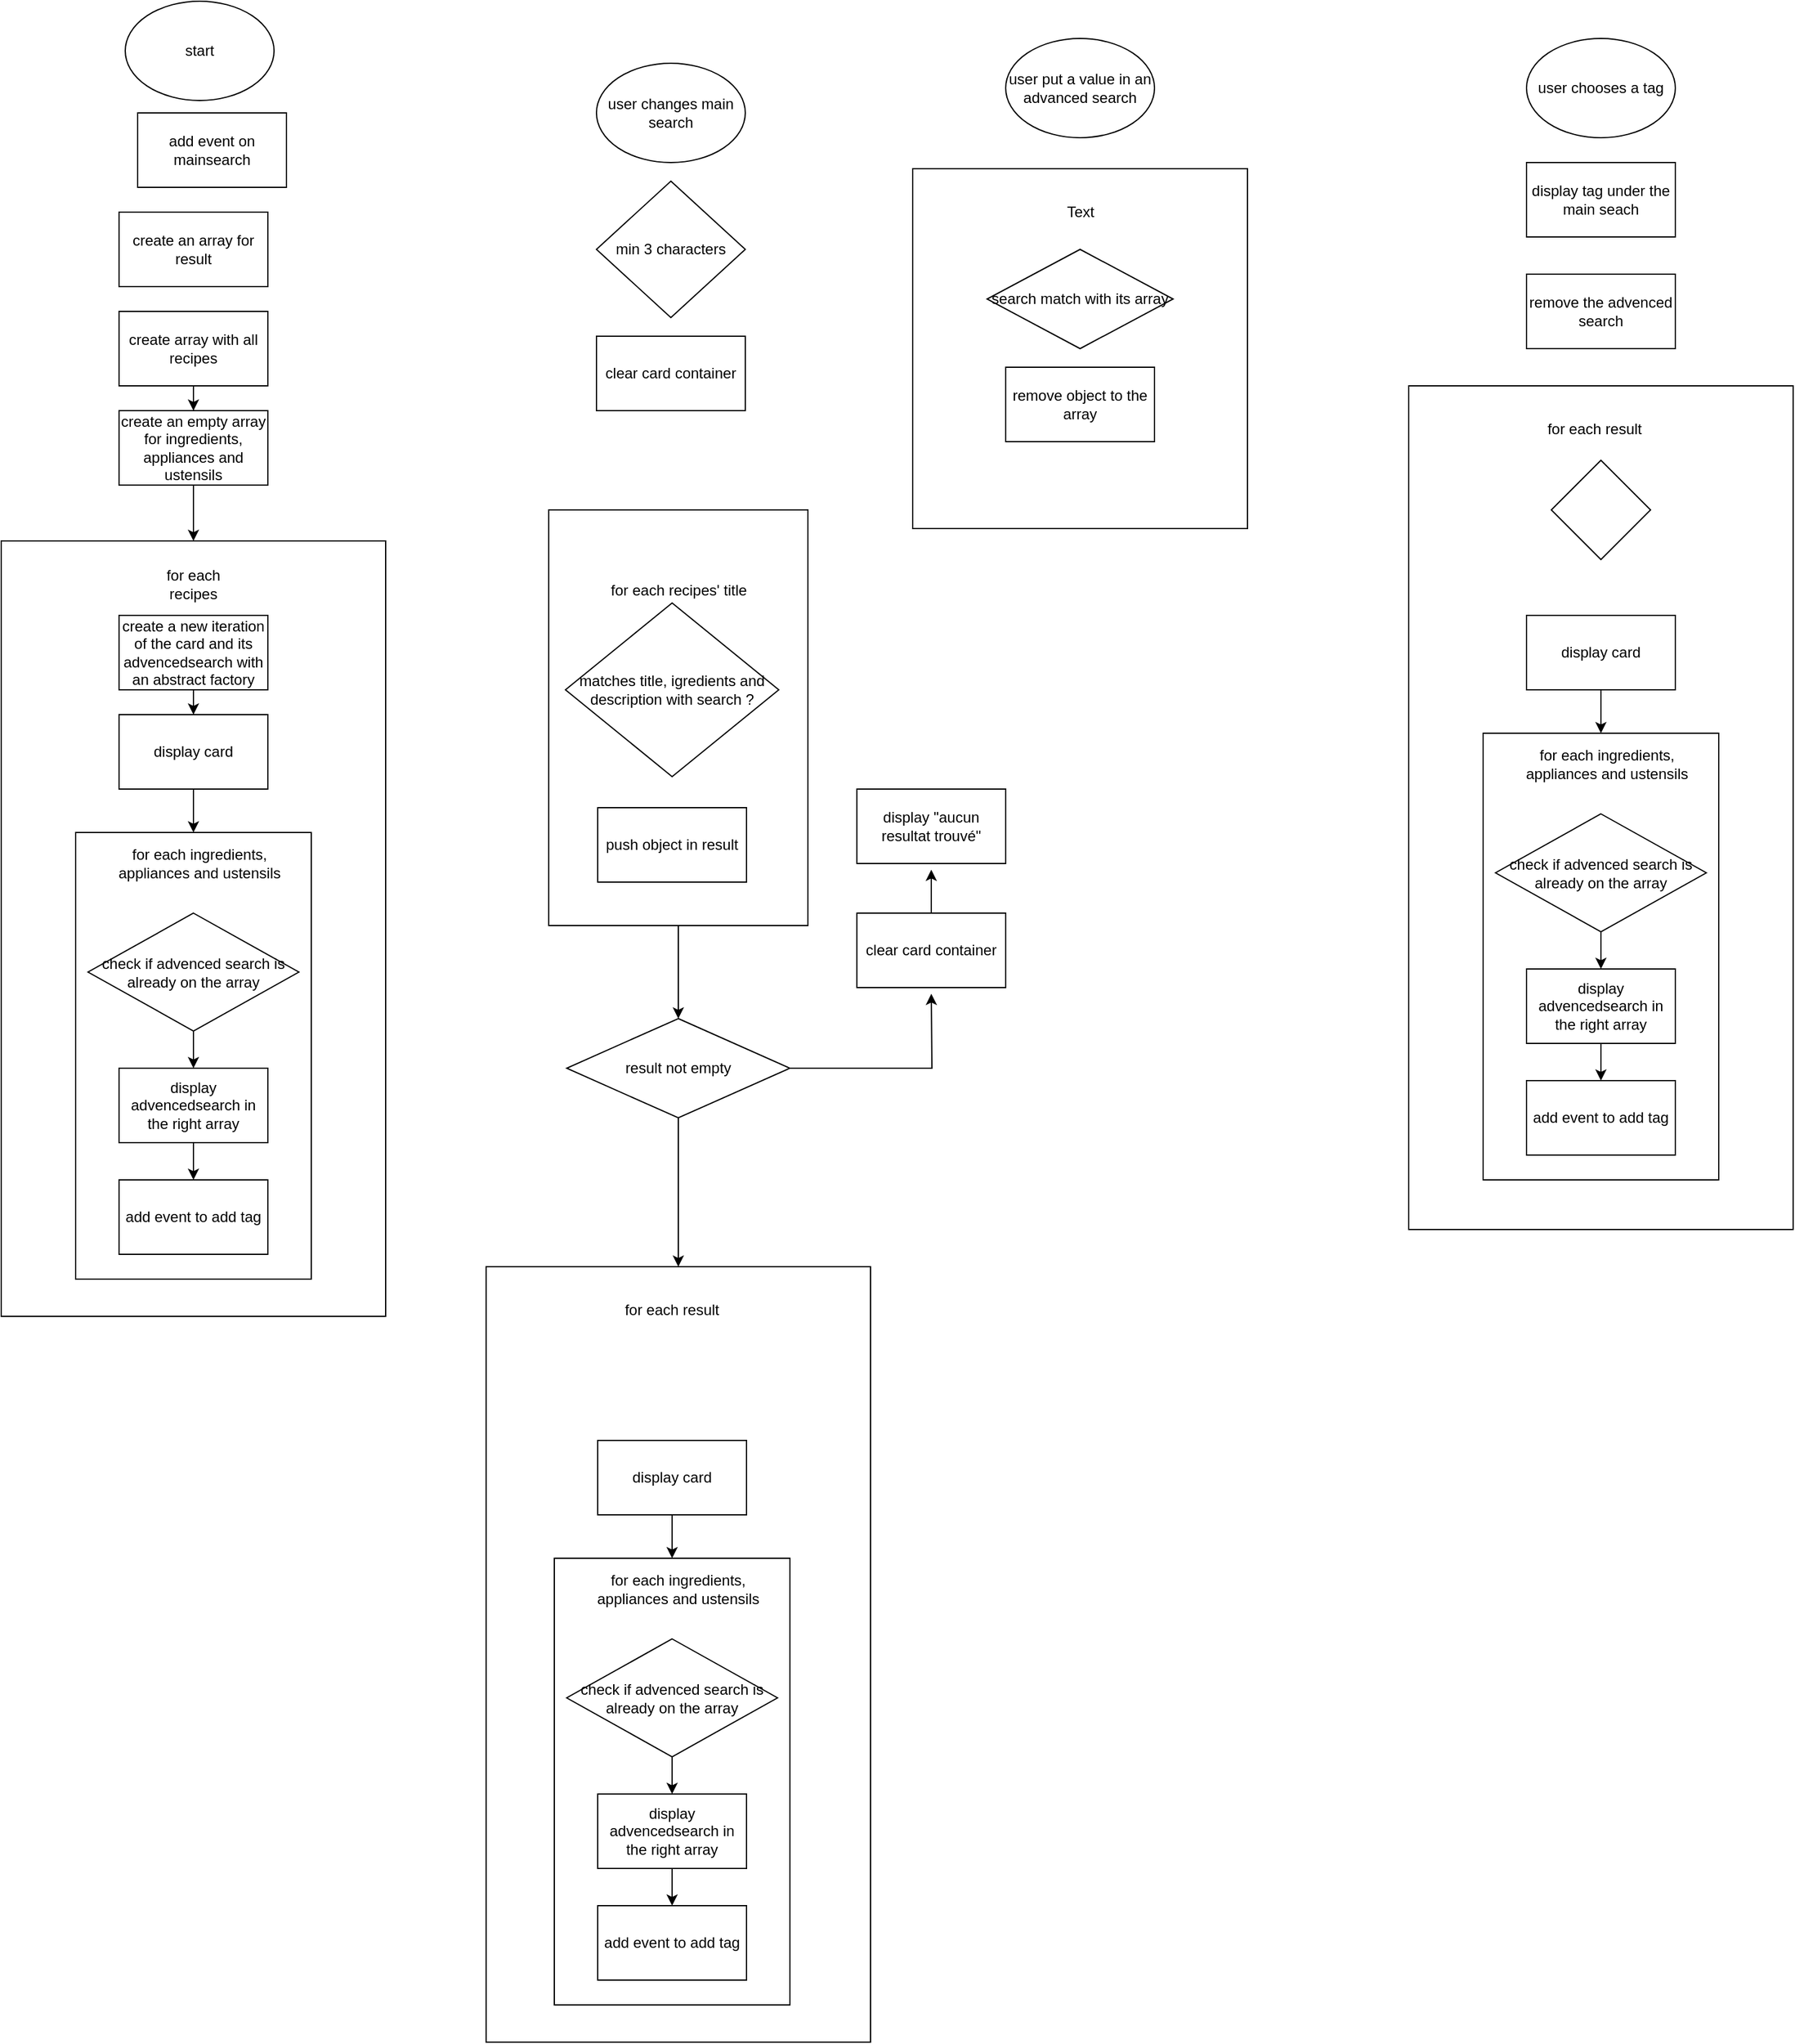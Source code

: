 <mxfile version="20.0.1" type="github">
  <diagram id="KbriIt30uOO37H-ZtImf" name="Page-1">
    <mxGraphModel dx="2417" dy="793" grid="1" gridSize="10" guides="1" tooltips="1" connect="1" arrows="1" fold="1" page="1" pageScale="1" pageWidth="827" pageHeight="1169" math="0" shadow="0">
      <root>
        <mxCell id="0" />
        <mxCell id="1" parent="0" />
        <mxCell id="mqzrhjDpJZkHIh7zGOP2-17" style="edgeStyle=orthogonalEdgeStyle;rounded=0;orthogonalLoop=1;jettySize=auto;html=1;entryX=0.5;entryY=0;entryDx=0;entryDy=0;" parent="1" source="mqzrhjDpJZkHIh7zGOP2-1" target="mqzrhjDpJZkHIh7zGOP2-12" edge="1">
          <mxGeometry relative="1" as="geometry" />
        </mxCell>
        <mxCell id="mqzrhjDpJZkHIh7zGOP2-1" value="&lt;div&gt;create array with all recipes&lt;/div&gt;" style="rounded=0;whiteSpace=wrap;html=1;" parent="1" vertex="1">
          <mxGeometry x="-695" y="280" width="120" height="60" as="geometry" />
        </mxCell>
        <mxCell id="mqzrhjDpJZkHIh7zGOP2-3" value="" style="rounded=0;whiteSpace=wrap;html=1;" parent="1" vertex="1">
          <mxGeometry x="-790" y="465" width="310" height="625" as="geometry" />
        </mxCell>
        <mxCell id="mqzrhjDpJZkHIh7zGOP2-5" value="for each recipes" style="text;html=1;strokeColor=none;fillColor=none;align=center;verticalAlign=middle;whiteSpace=wrap;rounded=0;" parent="1" vertex="1">
          <mxGeometry x="-675" y="485" width="80" height="30" as="geometry" />
        </mxCell>
        <mxCell id="mqzrhjDpJZkHIh7zGOP2-19" style="edgeStyle=orthogonalEdgeStyle;rounded=0;orthogonalLoop=1;jettySize=auto;html=1;entryX=0.5;entryY=0;entryDx=0;entryDy=0;" parent="1" source="mqzrhjDpJZkHIh7zGOP2-6" target="mqzrhjDpJZkHIh7zGOP2-8" edge="1">
          <mxGeometry relative="1" as="geometry" />
        </mxCell>
        <mxCell id="mqzrhjDpJZkHIh7zGOP2-6" value="create a new iteration of the card and its advencedsearch with an abstract factory " style="rounded=0;whiteSpace=wrap;html=1;" parent="1" vertex="1">
          <mxGeometry x="-695" y="525" width="120" height="60" as="geometry" />
        </mxCell>
        <mxCell id="mqzrhjDpJZkHIh7zGOP2-20" style="edgeStyle=orthogonalEdgeStyle;rounded=0;orthogonalLoop=1;jettySize=auto;html=1;entryX=0.5;entryY=0;entryDx=0;entryDy=0;" parent="1" source="mqzrhjDpJZkHIh7zGOP2-8" target="mqzrhjDpJZkHIh7zGOP2-14" edge="1">
          <mxGeometry relative="1" as="geometry" />
        </mxCell>
        <mxCell id="mqzrhjDpJZkHIh7zGOP2-8" value="display card" style="rounded=0;whiteSpace=wrap;html=1;" parent="1" vertex="1">
          <mxGeometry x="-695" y="605" width="120" height="60" as="geometry" />
        </mxCell>
        <mxCell id="mqzrhjDpJZkHIh7zGOP2-14" value="" style="rounded=0;whiteSpace=wrap;html=1;" parent="1" vertex="1">
          <mxGeometry x="-730" y="700" width="190" height="360" as="geometry" />
        </mxCell>
        <mxCell id="mqzrhjDpJZkHIh7zGOP2-22" style="edgeStyle=orthogonalEdgeStyle;rounded=0;orthogonalLoop=1;jettySize=auto;html=1;" parent="1" source="mqzrhjDpJZkHIh7zGOP2-9" target="mqzrhjDpJZkHIh7zGOP2-16" edge="1">
          <mxGeometry relative="1" as="geometry" />
        </mxCell>
        <mxCell id="mqzrhjDpJZkHIh7zGOP2-9" value="display advencedsearch in the right array" style="rounded=0;whiteSpace=wrap;html=1;" parent="1" vertex="1">
          <mxGeometry x="-695" y="890" width="120" height="60" as="geometry" />
        </mxCell>
        <mxCell id="mqzrhjDpJZkHIh7zGOP2-21" style="edgeStyle=orthogonalEdgeStyle;rounded=0;orthogonalLoop=1;jettySize=auto;html=1;" parent="1" source="mqzrhjDpJZkHIh7zGOP2-11" target="mqzrhjDpJZkHIh7zGOP2-9" edge="1">
          <mxGeometry relative="1" as="geometry" />
        </mxCell>
        <mxCell id="mqzrhjDpJZkHIh7zGOP2-11" value="check if advenced search is already on the array" style="rhombus;whiteSpace=wrap;html=1;" parent="1" vertex="1">
          <mxGeometry x="-720" y="765" width="170" height="95" as="geometry" />
        </mxCell>
        <mxCell id="mqzrhjDpJZkHIh7zGOP2-18" style="edgeStyle=orthogonalEdgeStyle;rounded=0;orthogonalLoop=1;jettySize=auto;html=1;entryX=0.5;entryY=0;entryDx=0;entryDy=0;" parent="1" source="mqzrhjDpJZkHIh7zGOP2-12" target="mqzrhjDpJZkHIh7zGOP2-3" edge="1">
          <mxGeometry relative="1" as="geometry" />
        </mxCell>
        <mxCell id="mqzrhjDpJZkHIh7zGOP2-12" value="create an empty array for ingredients, appliances and ustensils" style="rounded=0;whiteSpace=wrap;html=1;" parent="1" vertex="1">
          <mxGeometry x="-695" y="360" width="120" height="60" as="geometry" />
        </mxCell>
        <mxCell id="mqzrhjDpJZkHIh7zGOP2-15" value="for each ingredients, appliances and ustensils" style="text;html=1;strokeColor=none;fillColor=none;align=center;verticalAlign=middle;whiteSpace=wrap;rounded=0;" parent="1" vertex="1">
          <mxGeometry x="-705" y="710" width="150" height="30" as="geometry" />
        </mxCell>
        <mxCell id="mqzrhjDpJZkHIh7zGOP2-16" value="add event to add tag" style="rounded=0;whiteSpace=wrap;html=1;" parent="1" vertex="1">
          <mxGeometry x="-695" y="980" width="120" height="60" as="geometry" />
        </mxCell>
        <mxCell id="mqzrhjDpJZkHIh7zGOP2-23" value="create an array for result" style="rounded=0;whiteSpace=wrap;html=1;" parent="1" vertex="1">
          <mxGeometry x="-695" y="200" width="120" height="60" as="geometry" />
        </mxCell>
        <mxCell id="mqzrhjDpJZkHIh7zGOP2-53" style="edgeStyle=orthogonalEdgeStyle;rounded=0;orthogonalLoop=1;jettySize=auto;html=1;exitX=0.5;exitY=1;exitDx=0;exitDy=0;entryX=0.5;entryY=0;entryDx=0;entryDy=0;" parent="1" source="mqzrhjDpJZkHIh7zGOP2-24" target="mqzrhjDpJZkHIh7zGOP2-35" edge="1">
          <mxGeometry relative="1" as="geometry" />
        </mxCell>
        <mxCell id="mqzrhjDpJZkHIh7zGOP2-24" value="" style="rounded=0;whiteSpace=wrap;html=1;" parent="1" vertex="1">
          <mxGeometry x="-348.5" y="440" width="209" height="335" as="geometry" />
        </mxCell>
        <mxCell id="mqzrhjDpJZkHIh7zGOP2-25" value="user changes main search" style="ellipse;whiteSpace=wrap;html=1;" parent="1" vertex="1">
          <mxGeometry x="-310" y="80" width="120" height="80" as="geometry" />
        </mxCell>
        <mxCell id="mqzrhjDpJZkHIh7zGOP2-26" value="min 3 characters" style="rhombus;whiteSpace=wrap;html=1;" parent="1" vertex="1">
          <mxGeometry x="-310" y="175" width="120" height="110" as="geometry" />
        </mxCell>
        <mxCell id="mqzrhjDpJZkHIh7zGOP2-28" value="start" style="ellipse;whiteSpace=wrap;html=1;" parent="1" vertex="1">
          <mxGeometry x="-690" y="30" width="120" height="80" as="geometry" />
        </mxCell>
        <mxCell id="mqzrhjDpJZkHIh7zGOP2-29" value="add event on mainsearch" style="rounded=0;whiteSpace=wrap;html=1;" parent="1" vertex="1">
          <mxGeometry x="-680" y="120" width="120" height="60" as="geometry" />
        </mxCell>
        <mxCell id="mqzrhjDpJZkHIh7zGOP2-30" value="for each recipes&#39; title" style="text;html=1;strokeColor=none;fillColor=none;align=center;verticalAlign=middle;whiteSpace=wrap;rounded=0;" parent="1" vertex="1">
          <mxGeometry x="-308.5" y="490" width="129" height="30" as="geometry" />
        </mxCell>
        <mxCell id="mqzrhjDpJZkHIh7zGOP2-33" value="matches title, igredients and description with search ?" style="rhombus;whiteSpace=wrap;html=1;" parent="1" vertex="1">
          <mxGeometry x="-335" y="515" width="172" height="140" as="geometry" />
        </mxCell>
        <mxCell id="mqzrhjDpJZkHIh7zGOP2-34" value="push object in result" style="rounded=0;whiteSpace=wrap;html=1;" parent="1" vertex="1">
          <mxGeometry x="-309" y="680" width="120" height="60" as="geometry" />
        </mxCell>
        <mxCell id="mqzrhjDpJZkHIh7zGOP2-51" style="edgeStyle=orthogonalEdgeStyle;rounded=0;orthogonalLoop=1;jettySize=auto;html=1;" parent="1" source="mqzrhjDpJZkHIh7zGOP2-35" edge="1">
          <mxGeometry relative="1" as="geometry">
            <mxPoint x="-40" y="830" as="targetPoint" />
          </mxGeometry>
        </mxCell>
        <mxCell id="mqzrhjDpJZkHIh7zGOP2-52" style="edgeStyle=orthogonalEdgeStyle;rounded=0;orthogonalLoop=1;jettySize=auto;html=1;entryX=0.5;entryY=0;entryDx=0;entryDy=0;" parent="1" source="mqzrhjDpJZkHIh7zGOP2-35" target="mqzrhjDpJZkHIh7zGOP2-36" edge="1">
          <mxGeometry relative="1" as="geometry" />
        </mxCell>
        <mxCell id="mqzrhjDpJZkHIh7zGOP2-35" value="result not empty" style="rhombus;whiteSpace=wrap;html=1;" parent="1" vertex="1">
          <mxGeometry x="-334" y="850" width="180" height="80" as="geometry" />
        </mxCell>
        <mxCell id="mqzrhjDpJZkHIh7zGOP2-36" value="" style="rounded=0;whiteSpace=wrap;html=1;" parent="1" vertex="1">
          <mxGeometry x="-399" y="1050" width="310" height="625" as="geometry" />
        </mxCell>
        <mxCell id="mqzrhjDpJZkHIh7zGOP2-37" value="for each result" style="text;html=1;strokeColor=none;fillColor=none;align=center;verticalAlign=middle;whiteSpace=wrap;rounded=0;" parent="1" vertex="1">
          <mxGeometry x="-289" y="1070" width="80" height="30" as="geometry" />
        </mxCell>
        <mxCell id="mqzrhjDpJZkHIh7zGOP2-40" style="edgeStyle=orthogonalEdgeStyle;rounded=0;orthogonalLoop=1;jettySize=auto;html=1;entryX=0.5;entryY=0;entryDx=0;entryDy=0;" parent="1" source="mqzrhjDpJZkHIh7zGOP2-41" target="mqzrhjDpJZkHIh7zGOP2-42" edge="1">
          <mxGeometry relative="1" as="geometry" />
        </mxCell>
        <mxCell id="mqzrhjDpJZkHIh7zGOP2-41" value="display card" style="rounded=0;whiteSpace=wrap;html=1;" parent="1" vertex="1">
          <mxGeometry x="-309" y="1190" width="120" height="60" as="geometry" />
        </mxCell>
        <mxCell id="mqzrhjDpJZkHIh7zGOP2-42" value="" style="rounded=0;whiteSpace=wrap;html=1;" parent="1" vertex="1">
          <mxGeometry x="-344" y="1285" width="190" height="360" as="geometry" />
        </mxCell>
        <mxCell id="mqzrhjDpJZkHIh7zGOP2-43" style="edgeStyle=orthogonalEdgeStyle;rounded=0;orthogonalLoop=1;jettySize=auto;html=1;" parent="1" source="mqzrhjDpJZkHIh7zGOP2-44" target="mqzrhjDpJZkHIh7zGOP2-48" edge="1">
          <mxGeometry relative="1" as="geometry" />
        </mxCell>
        <mxCell id="mqzrhjDpJZkHIh7zGOP2-44" value="display advencedsearch in the right array" style="rounded=0;whiteSpace=wrap;html=1;" parent="1" vertex="1">
          <mxGeometry x="-309" y="1475" width="120" height="60" as="geometry" />
        </mxCell>
        <mxCell id="mqzrhjDpJZkHIh7zGOP2-45" style="edgeStyle=orthogonalEdgeStyle;rounded=0;orthogonalLoop=1;jettySize=auto;html=1;" parent="1" source="mqzrhjDpJZkHIh7zGOP2-46" target="mqzrhjDpJZkHIh7zGOP2-44" edge="1">
          <mxGeometry relative="1" as="geometry" />
        </mxCell>
        <mxCell id="mqzrhjDpJZkHIh7zGOP2-46" value="check if advenced search is already on the array" style="rhombus;whiteSpace=wrap;html=1;" parent="1" vertex="1">
          <mxGeometry x="-334" y="1350" width="170" height="95" as="geometry" />
        </mxCell>
        <mxCell id="mqzrhjDpJZkHIh7zGOP2-47" value="for each ingredients, appliances and ustensils" style="text;html=1;strokeColor=none;fillColor=none;align=center;verticalAlign=middle;whiteSpace=wrap;rounded=0;" parent="1" vertex="1">
          <mxGeometry x="-319" y="1295" width="150" height="30" as="geometry" />
        </mxCell>
        <mxCell id="mqzrhjDpJZkHIh7zGOP2-48" value="add event to add tag" style="rounded=0;whiteSpace=wrap;html=1;" parent="1" vertex="1">
          <mxGeometry x="-309" y="1565" width="120" height="60" as="geometry" />
        </mxCell>
        <mxCell id="mqzrhjDpJZkHIh7zGOP2-54" style="edgeStyle=orthogonalEdgeStyle;rounded=0;orthogonalLoop=1;jettySize=auto;html=1;" parent="1" source="mqzrhjDpJZkHIh7zGOP2-49" edge="1">
          <mxGeometry relative="1" as="geometry">
            <mxPoint x="-40" y="730" as="targetPoint" />
          </mxGeometry>
        </mxCell>
        <mxCell id="mqzrhjDpJZkHIh7zGOP2-49" value="clear card container" style="rounded=0;whiteSpace=wrap;html=1;" parent="1" vertex="1">
          <mxGeometry x="-100" y="765" width="120" height="60" as="geometry" />
        </mxCell>
        <mxCell id="mqzrhjDpJZkHIh7zGOP2-50" value="display &quot;aucun resultat trouvé&quot;" style="rounded=0;whiteSpace=wrap;html=1;" parent="1" vertex="1">
          <mxGeometry x="-100" y="665" width="120" height="60" as="geometry" />
        </mxCell>
        <mxCell id="mqzrhjDpJZkHIh7zGOP2-55" value="clear card container" style="rounded=0;whiteSpace=wrap;html=1;" parent="1" vertex="1">
          <mxGeometry x="-310" y="300" width="120" height="60" as="geometry" />
        </mxCell>
        <mxCell id="fjJYmc49j2NE75L-PbKI-1" value="user put a value in an advanced search" style="ellipse;whiteSpace=wrap;html=1;" vertex="1" parent="1">
          <mxGeometry x="20" y="60" width="120" height="80" as="geometry" />
        </mxCell>
        <mxCell id="fjJYmc49j2NE75L-PbKI-5" value="" style="rounded=0;whiteSpace=wrap;html=1;" vertex="1" parent="1">
          <mxGeometry x="-55" y="165" width="270" height="290" as="geometry" />
        </mxCell>
        <mxCell id="fjJYmc49j2NE75L-PbKI-4" value="search match with its array" style="rhombus;whiteSpace=wrap;html=1;" vertex="1" parent="1">
          <mxGeometry x="5" y="230" width="150" height="80" as="geometry" />
        </mxCell>
        <mxCell id="fjJYmc49j2NE75L-PbKI-6" value="remove object to the array" style="rounded=0;whiteSpace=wrap;html=1;" vertex="1" parent="1">
          <mxGeometry x="20" y="325" width="120" height="60" as="geometry" />
        </mxCell>
        <mxCell id="fjJYmc49j2NE75L-PbKI-7" value="Text" style="text;html=1;strokeColor=none;fillColor=none;align=center;verticalAlign=middle;whiteSpace=wrap;rounded=0;" vertex="1" parent="1">
          <mxGeometry x="22.5" y="185" width="115" height="30" as="geometry" />
        </mxCell>
        <mxCell id="fjJYmc49j2NE75L-PbKI-9" value="user chooses a tag" style="ellipse;whiteSpace=wrap;html=1;" vertex="1" parent="1">
          <mxGeometry x="440" y="60" width="120" height="80" as="geometry" />
        </mxCell>
        <mxCell id="fjJYmc49j2NE75L-PbKI-11" value="display tag under the main seach " style="rounded=0;whiteSpace=wrap;html=1;" vertex="1" parent="1">
          <mxGeometry x="440" y="160" width="120" height="60" as="geometry" />
        </mxCell>
        <mxCell id="fjJYmc49j2NE75L-PbKI-12" value="remove the advenced search" style="rounded=0;whiteSpace=wrap;html=1;" vertex="1" parent="1">
          <mxGeometry x="440" y="250" width="120" height="60" as="geometry" />
        </mxCell>
        <mxCell id="fjJYmc49j2NE75L-PbKI-26" value="" style="rounded=0;whiteSpace=wrap;html=1;" vertex="1" parent="1">
          <mxGeometry x="345" y="340" width="310" height="680" as="geometry" />
        </mxCell>
        <mxCell id="fjJYmc49j2NE75L-PbKI-27" value="for each result" style="text;html=1;strokeColor=none;fillColor=none;align=center;verticalAlign=middle;whiteSpace=wrap;rounded=0;" vertex="1" parent="1">
          <mxGeometry x="455" y="360" width="80" height="30" as="geometry" />
        </mxCell>
        <mxCell id="fjJYmc49j2NE75L-PbKI-30" style="edgeStyle=orthogonalEdgeStyle;rounded=0;orthogonalLoop=1;jettySize=auto;html=1;entryX=0.5;entryY=0;entryDx=0;entryDy=0;" edge="1" parent="1" source="fjJYmc49j2NE75L-PbKI-31" target="fjJYmc49j2NE75L-PbKI-32">
          <mxGeometry relative="1" as="geometry" />
        </mxCell>
        <mxCell id="fjJYmc49j2NE75L-PbKI-31" value="display card" style="rounded=0;whiteSpace=wrap;html=1;" vertex="1" parent="1">
          <mxGeometry x="440" y="525" width="120" height="60" as="geometry" />
        </mxCell>
        <mxCell id="fjJYmc49j2NE75L-PbKI-32" value="" style="rounded=0;whiteSpace=wrap;html=1;" vertex="1" parent="1">
          <mxGeometry x="405" y="620" width="190" height="360" as="geometry" />
        </mxCell>
        <mxCell id="fjJYmc49j2NE75L-PbKI-33" style="edgeStyle=orthogonalEdgeStyle;rounded=0;orthogonalLoop=1;jettySize=auto;html=1;" edge="1" parent="1" source="fjJYmc49j2NE75L-PbKI-34" target="fjJYmc49j2NE75L-PbKI-38">
          <mxGeometry relative="1" as="geometry" />
        </mxCell>
        <mxCell id="fjJYmc49j2NE75L-PbKI-34" value="display advencedsearch in the right array" style="rounded=0;whiteSpace=wrap;html=1;" vertex="1" parent="1">
          <mxGeometry x="440" y="810" width="120" height="60" as="geometry" />
        </mxCell>
        <mxCell id="fjJYmc49j2NE75L-PbKI-35" style="edgeStyle=orthogonalEdgeStyle;rounded=0;orthogonalLoop=1;jettySize=auto;html=1;" edge="1" parent="1" source="fjJYmc49j2NE75L-PbKI-36" target="fjJYmc49j2NE75L-PbKI-34">
          <mxGeometry relative="1" as="geometry" />
        </mxCell>
        <mxCell id="fjJYmc49j2NE75L-PbKI-36" value="check if advenced search is already on the array" style="rhombus;whiteSpace=wrap;html=1;" vertex="1" parent="1">
          <mxGeometry x="415" y="685" width="170" height="95" as="geometry" />
        </mxCell>
        <mxCell id="fjJYmc49j2NE75L-PbKI-37" value="for each ingredients, appliances and ustensils" style="text;html=1;strokeColor=none;fillColor=none;align=center;verticalAlign=middle;whiteSpace=wrap;rounded=0;" vertex="1" parent="1">
          <mxGeometry x="430" y="630" width="150" height="30" as="geometry" />
        </mxCell>
        <mxCell id="fjJYmc49j2NE75L-PbKI-38" value="add event to add tag" style="rounded=0;whiteSpace=wrap;html=1;" vertex="1" parent="1">
          <mxGeometry x="440" y="900" width="120" height="60" as="geometry" />
        </mxCell>
        <mxCell id="fjJYmc49j2NE75L-PbKI-39" value="" style="rhombus;whiteSpace=wrap;html=1;" vertex="1" parent="1">
          <mxGeometry x="460" y="400" width="80" height="80" as="geometry" />
        </mxCell>
      </root>
    </mxGraphModel>
  </diagram>
</mxfile>

